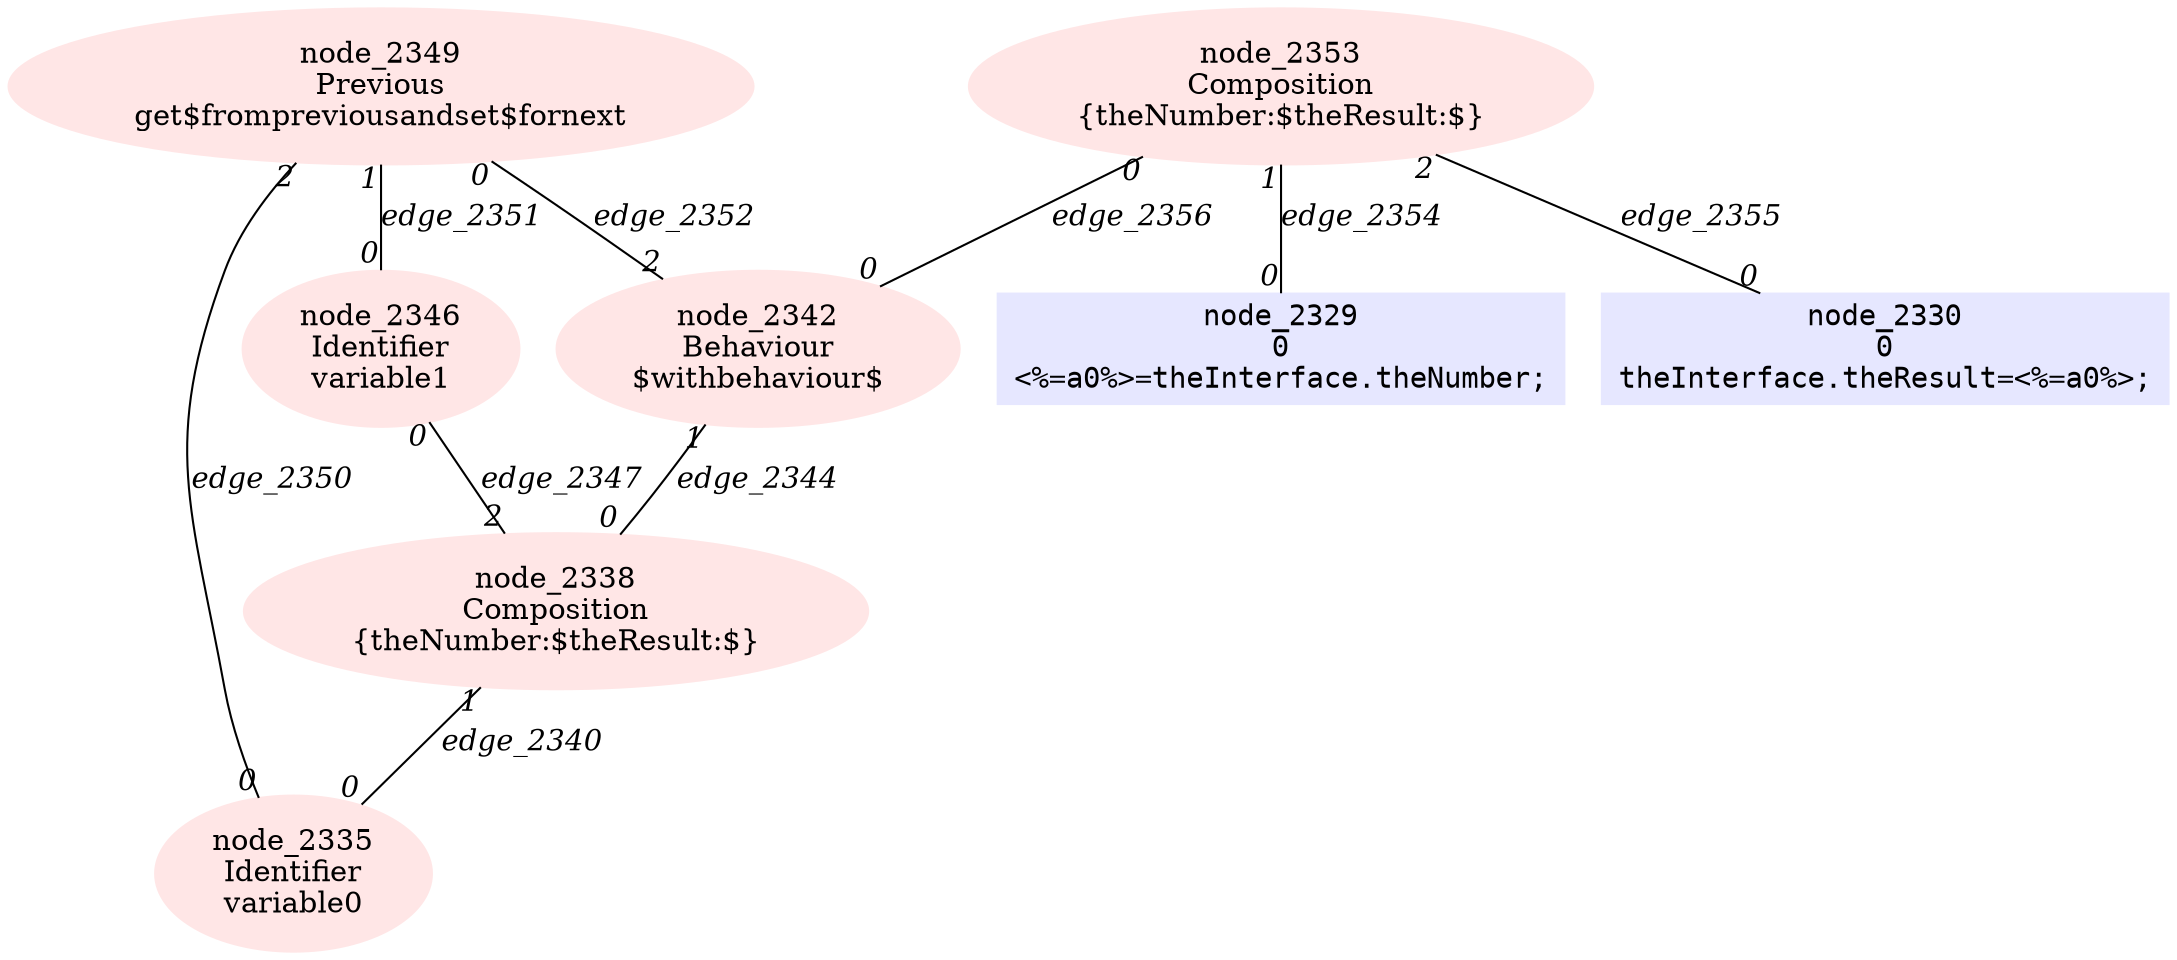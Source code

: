 digraph g{node_2335 [shape=ellipse, style=filled, color="0.0 0.1 1.0", label="node_2335
Identifier
variable0" ]
node_2338 [shape=ellipse, style=filled, color="0.0 0.1 1.0", label="node_2338
Composition
{theNumber:$theResult:$}" ]
node_2342 [shape=ellipse, style=filled, color="0.0 0.1 1.0", label="node_2342
Behaviour
$withbehaviour$" ]
node_2346 [shape=ellipse, style=filled, color="0.0 0.1 1.0", label="node_2346
Identifier
variable1" ]
node_2349 [shape=ellipse, style=filled, color="0.0 0.1 1.0", label="node_2349
Previous
get$frompreviousandset$fornext" ]
node_2353 [shape=ellipse, style=filled, color="0.0 0.1 1.0", label="node_2353
Composition
{theNumber:$theResult:$}" ]
node_2329 [shape=box, style=filled, color="0.66 0.1 1.0", fontname="Courier", label="node_2329
0
<%=a0%>=theInterface.theNumber;
" ]
node_2330 [shape=box, style=filled, color="0.66 0.1 1.0", fontname="Courier", label="node_2330
0
theInterface.theResult=<%=a0%>;
" ]
node_2338 -> node_2335 [dir=none, arrowHead=none, fontname="Times-Italic", label="edge_2340",  headlabel="0", taillabel="1" ]
node_2342 -> node_2338 [dir=none, arrowHead=none, fontname="Times-Italic", label="edge_2344",  headlabel="0", taillabel="1" ]
node_2346 -> node_2338 [dir=none, arrowHead=none, fontname="Times-Italic", label="edge_2347",  headlabel="2", taillabel="0" ]
node_2349 -> node_2335 [dir=none, arrowHead=none, fontname="Times-Italic", label="edge_2350",  headlabel="0", taillabel="2" ]
node_2349 -> node_2346 [dir=none, arrowHead=none, fontname="Times-Italic", label="edge_2351",  headlabel="0", taillabel="1" ]
node_2349 -> node_2342 [dir=none, arrowHead=none, fontname="Times-Italic", label="edge_2352",  headlabel="2", taillabel="0" ]
node_2353 -> node_2329 [dir=none, arrowHead=none, fontname="Times-Italic", label="edge_2354",  headlabel="0", taillabel="1" ]
node_2353 -> node_2330 [dir=none, arrowHead=none, fontname="Times-Italic", label="edge_2355",  headlabel="0", taillabel="2" ]
node_2353 -> node_2342 [dir=none, arrowHead=none, fontname="Times-Italic", label="edge_2356",  headlabel="0", taillabel="0" ]
}
